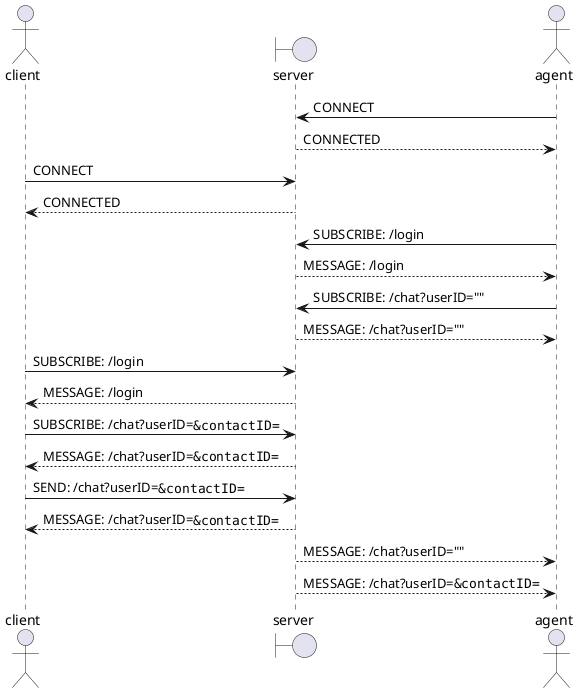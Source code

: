 @startuml chat

actor client
boundary server
actor agent

agent -> server : CONNECT
agent <-- server : CONNECTED

client -> server : CONNECT
client <-- server : CONNECTED

agent -> server : SUBSCRIBE: /login
agent <-- server: MESSAGE: /login

agent -> server : SUBSCRIBE: /chat?userID=""
agent <-- server : MESSAGE: /chat?userID=""

client -> server : SUBSCRIBE: /login
client <-- server: MESSAGE: /login

client -> server : SUBSCRIBE: /chat?userID=""&contactID=""
client <-- server : MESSAGE: /chat?userID=""&contactID=""

client -> server : SEND: /chat?userID=""&contactID=""
client <-- server : MESSAGE: /chat?userID=""&contactID=""
agent <-- server : MESSAGE: /chat?userID=""
agent <-- server : MESSAGE: /chat?userID=""&contactID=""

@enduml